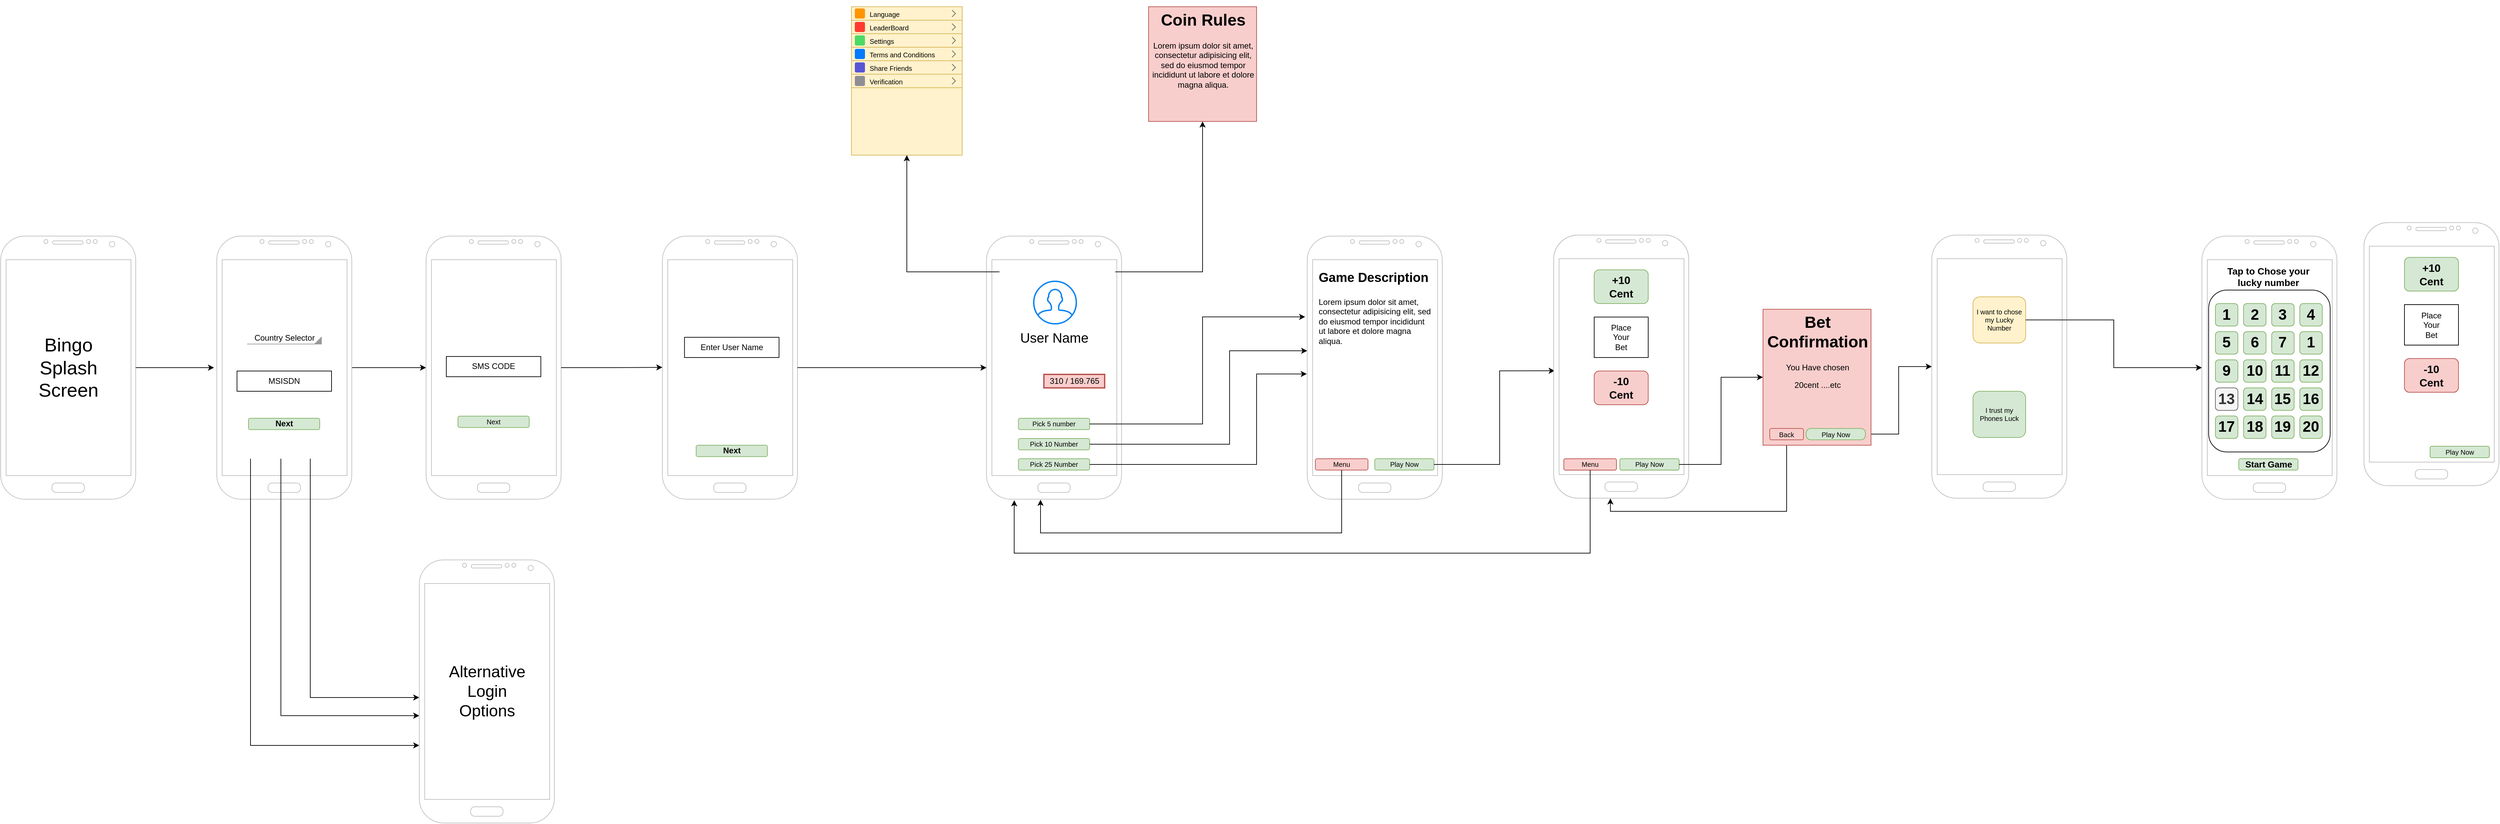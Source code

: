<mxfile version="13.0.6" type="github">
  <diagram id="hyMBlP3Ab5VuCvEYyF4_" name="Page-1">
    <mxGraphModel dx="131" dy="1626" grid="1" gridSize="10" guides="1" tooltips="1" connect="1" arrows="1" fold="1" page="1" pageScale="1" pageWidth="850" pageHeight="1100" math="0" shadow="0">
      <root>
        <mxCell id="0" />
        <mxCell id="1" parent="0" />
        <mxCell id="mvTbUv54LLQ37Vtnu26t-1" value="" style="group" vertex="1" connectable="0" parent="1">
          <mxGeometry x="940" y="120" width="200" height="390" as="geometry" />
        </mxCell>
        <mxCell id="mvTbUv54LLQ37Vtnu26t-2" value="" style="group" vertex="1" connectable="0" parent="mvTbUv54LLQ37Vtnu26t-1">
          <mxGeometry width="200" height="390" as="geometry" />
        </mxCell>
        <mxCell id="mvTbUv54LLQ37Vtnu26t-3" value="" style="verticalLabelPosition=bottom;verticalAlign=top;html=1;shadow=0;dashed=0;strokeWidth=1;shape=mxgraph.android.phone2;strokeColor=#c0c0c0;rounded=0;comic=0;fillColor=none;gradientColor=#ffffff;" vertex="1" parent="mvTbUv54LLQ37Vtnu26t-2">
          <mxGeometry width="200" height="390" as="geometry" />
        </mxCell>
        <mxCell id="mvTbUv54LLQ37Vtnu26t-4" value="&lt;div style=&quot;font-size: 28px&quot;&gt;Bingo&lt;/div&gt;&lt;div style=&quot;font-size: 28px&quot;&gt;&lt;font style=&quot;font-size: 28px&quot;&gt;Splash &lt;br&gt;&lt;/font&gt;&lt;/div&gt;&lt;div style=&quot;font-size: 28px&quot;&gt;&lt;font style=&quot;font-size: 28px&quot;&gt;Screen&lt;br&gt;&lt;/font&gt;&lt;/div&gt;" style="text;html=1;align=center;verticalAlign=middle;resizable=0;points=[];autosize=1;strokeWidth=7;" vertex="1" parent="mvTbUv54LLQ37Vtnu26t-2">
          <mxGeometry x="50" y="170" width="100" height="50" as="geometry" />
        </mxCell>
        <mxCell id="mvTbUv54LLQ37Vtnu26t-70" style="edgeStyle=orthogonalEdgeStyle;rounded=0;orthogonalLoop=1;jettySize=auto;html=1;" edge="1" parent="1" source="mvTbUv54LLQ37Vtnu26t-5" target="mvTbUv54LLQ37Vtnu26t-21">
          <mxGeometry relative="1" as="geometry" />
        </mxCell>
        <mxCell id="mvTbUv54LLQ37Vtnu26t-5" value="" style="verticalLabelPosition=bottom;verticalAlign=top;html=1;shadow=0;dashed=0;strokeWidth=1;shape=mxgraph.android.phone2;strokeColor=#c0c0c0;" vertex="1" parent="1">
          <mxGeometry x="1260" y="120" width="200" height="390" as="geometry" />
        </mxCell>
        <mxCell id="mvTbUv54LLQ37Vtnu26t-6" value="MSISDN" style="rounded=0;whiteSpace=wrap;html=1;" vertex="1" parent="1">
          <mxGeometry x="1290" y="320" width="140" height="30" as="geometry" />
        </mxCell>
        <mxCell id="mvTbUv54LLQ37Vtnu26t-7" value="&lt;b&gt;&lt;font style=&quot;font-size: 12px&quot;&gt;Next&lt;/font&gt;&lt;/b&gt;" style="rounded=1;html=1;shadow=0;dashed=0;whiteSpace=wrap;fontSize=10;fillColor=#d5e8d4;align=center;strokeColor=#82b366;" vertex="1" parent="1">
          <mxGeometry x="1307" y="390" width="105.5" height="16.88" as="geometry" />
        </mxCell>
        <mxCell id="mvTbUv54LLQ37Vtnu26t-8" value="Country Selector" style="strokeWidth=1;html=1;shadow=0;dashed=0;shape=mxgraph.android.spinner2;align=center;fillColor=#999999;strokeColor=#999999;verticalAlign=bottom" vertex="1" parent="1">
          <mxGeometry x="1305" y="270" width="110" height="10" as="geometry" />
        </mxCell>
        <mxCell id="mvTbUv54LLQ37Vtnu26t-16" style="edgeStyle=orthogonalEdgeStyle;rounded=0;orthogonalLoop=1;jettySize=auto;html=1;entryX=0;entryY=0.705;entryDx=0;entryDy=0;entryPerimeter=0;" edge="1" parent="1" source="mvTbUv54LLQ37Vtnu26t-9" target="mvTbUv54LLQ37Vtnu26t-14">
          <mxGeometry relative="1" as="geometry">
            <Array as="points">
              <mxPoint x="1310" y="875" />
            </Array>
          </mxGeometry>
        </mxCell>
        <mxCell id="mvTbUv54LLQ37Vtnu26t-9" value="" style="shape=image;html=1;verticalAlign=top;verticalLabelPosition=bottom;labelBackgroundColor=#ffffff;imageAspect=0;aspect=fixed;image=https://cdn1.iconfinder.com/data/icons/logotypes/32/circle-facebook_-128.png" vertex="1" parent="1">
          <mxGeometry x="1296" y="422" width="28" height="28" as="geometry" />
        </mxCell>
        <mxCell id="mvTbUv54LLQ37Vtnu26t-17" style="edgeStyle=orthogonalEdgeStyle;rounded=0;orthogonalLoop=1;jettySize=auto;html=1;entryX=0;entryY=0.592;entryDx=0;entryDy=0;entryPerimeter=0;" edge="1" parent="1" source="mvTbUv54LLQ37Vtnu26t-10" target="mvTbUv54LLQ37Vtnu26t-14">
          <mxGeometry relative="1" as="geometry">
            <Array as="points">
              <mxPoint x="1355" y="831" />
            </Array>
          </mxGeometry>
        </mxCell>
        <mxCell id="mvTbUv54LLQ37Vtnu26t-10" value="" style="shape=image;html=1;verticalAlign=top;verticalLabelPosition=bottom;labelBackgroundColor=#ffffff;imageAspect=0;aspect=fixed;image=https://cdn3.iconfinder.com/data/icons/peelicons-vol-1/50/Google_-128.png" vertex="1" parent="1">
          <mxGeometry x="1341" y="422" width="28" height="28" as="geometry" />
        </mxCell>
        <mxCell id="mvTbUv54LLQ37Vtnu26t-18" style="edgeStyle=orthogonalEdgeStyle;rounded=0;orthogonalLoop=1;jettySize=auto;html=1;entryX=0;entryY=0.523;entryDx=0;entryDy=0;entryPerimeter=0;" edge="1" parent="1" source="mvTbUv54LLQ37Vtnu26t-11" target="mvTbUv54LLQ37Vtnu26t-14">
          <mxGeometry relative="1" as="geometry">
            <Array as="points">
              <mxPoint x="1399" y="804" />
            </Array>
          </mxGeometry>
        </mxCell>
        <mxCell id="mvTbUv54LLQ37Vtnu26t-11" value="" style="shape=image;html=1;verticalAlign=top;verticalLabelPosition=bottom;labelBackgroundColor=#ffffff;imageAspect=0;aspect=fixed;image=https://cdn3.iconfinder.com/data/icons/peelicons-vol-1/50/Mail-128.png" vertex="1" parent="1">
          <mxGeometry x="1384.5" y="422" width="28" height="28" as="geometry" />
        </mxCell>
        <mxCell id="mvTbUv54LLQ37Vtnu26t-12" style="edgeStyle=orthogonalEdgeStyle;rounded=0;orthogonalLoop=1;jettySize=auto;html=1;entryX=-0.02;entryY=0.5;entryDx=0;entryDy=0;entryPerimeter=0;" edge="1" parent="1" source="mvTbUv54LLQ37Vtnu26t-3" target="mvTbUv54LLQ37Vtnu26t-5">
          <mxGeometry relative="1" as="geometry" />
        </mxCell>
        <mxCell id="mvTbUv54LLQ37Vtnu26t-13" value="" style="group" vertex="1" connectable="0" parent="1">
          <mxGeometry x="1560" y="600" width="200" height="390" as="geometry" />
        </mxCell>
        <mxCell id="mvTbUv54LLQ37Vtnu26t-14" value="" style="verticalLabelPosition=bottom;verticalAlign=top;html=1;shadow=0;dashed=0;strokeWidth=1;shape=mxgraph.android.phone2;strokeColor=#c0c0c0;rounded=0;comic=0;fillColor=none;gradientColor=#ffffff;" vertex="1" parent="mvTbUv54LLQ37Vtnu26t-13">
          <mxGeometry width="200" height="390" as="geometry" />
        </mxCell>
        <mxCell id="mvTbUv54LLQ37Vtnu26t-15" value="&lt;div style=&quot;font-size: 24px&quot;&gt;&lt;font style=&quot;font-size: 24px&quot;&gt;Alternative&lt;/font&gt;&lt;/div&gt;&lt;div style=&quot;font-size: 24px&quot;&gt;&lt;font style=&quot;font-size: 24px&quot;&gt;Login&lt;/font&gt;&lt;/div&gt;&lt;div style=&quot;font-size: 24px&quot;&gt;&lt;font style=&quot;font-size: 24px&quot;&gt;Options&lt;br&gt;&lt;/font&gt;&lt;/div&gt;" style="text;html=1;align=center;verticalAlign=middle;resizable=0;points=[];autosize=1;strokeWidth=7;" vertex="1" parent="mvTbUv54LLQ37Vtnu26t-13">
          <mxGeometry x="35" y="170" width="130" height="50" as="geometry" />
        </mxCell>
        <mxCell id="mvTbUv54LLQ37Vtnu26t-19" value="" style="group" vertex="1" connectable="0" parent="1">
          <mxGeometry x="1570" y="120" width="200" height="390" as="geometry" />
        </mxCell>
        <mxCell id="mvTbUv54LLQ37Vtnu26t-20" value="" style="group" vertex="1" connectable="0" parent="mvTbUv54LLQ37Vtnu26t-19">
          <mxGeometry width="200" height="390" as="geometry" />
        </mxCell>
        <mxCell id="mvTbUv54LLQ37Vtnu26t-21" value="" style="verticalLabelPosition=bottom;verticalAlign=top;html=1;shadow=0;dashed=0;strokeWidth=1;shape=mxgraph.android.phone2;strokeColor=#c0c0c0;" vertex="1" parent="mvTbUv54LLQ37Vtnu26t-20">
          <mxGeometry width="200" height="390" as="geometry" />
        </mxCell>
        <mxCell id="mvTbUv54LLQ37Vtnu26t-22" value="SMS CODE" style="rounded=0;whiteSpace=wrap;html=1;" vertex="1" parent="mvTbUv54LLQ37Vtnu26t-20">
          <mxGeometry x="30" y="178.44" width="140" height="30" as="geometry" />
        </mxCell>
        <mxCell id="mvTbUv54LLQ37Vtnu26t-23" value="Next" style="rounded=1;html=1;shadow=0;dashed=0;whiteSpace=wrap;fontSize=10;fillColor=#d5e8d4;align=center;strokeColor=#82b366;" vertex="1" parent="mvTbUv54LLQ37Vtnu26t-20">
          <mxGeometry x="47.25" y="266.88" width="105.5" height="16.88" as="geometry" />
        </mxCell>
        <mxCell id="mvTbUv54LLQ37Vtnu26t-25" value="" style="group" vertex="1" connectable="0" parent="1">
          <mxGeometry x="1920" y="120" width="200" height="390" as="geometry" />
        </mxCell>
        <mxCell id="mvTbUv54LLQ37Vtnu26t-26" value="" style="group" vertex="1" connectable="0" parent="mvTbUv54LLQ37Vtnu26t-25">
          <mxGeometry width="200" height="390" as="geometry" />
        </mxCell>
        <mxCell id="mvTbUv54LLQ37Vtnu26t-27" value="" style="group" vertex="1" connectable="0" parent="mvTbUv54LLQ37Vtnu26t-26">
          <mxGeometry width="200" height="390" as="geometry" />
        </mxCell>
        <mxCell id="mvTbUv54LLQ37Vtnu26t-28" value="" style="group" vertex="1" connectable="0" parent="mvTbUv54LLQ37Vtnu26t-27">
          <mxGeometry width="200" height="390" as="geometry" />
        </mxCell>
        <mxCell id="mvTbUv54LLQ37Vtnu26t-29" value="" style="verticalLabelPosition=bottom;verticalAlign=top;html=1;shadow=0;dashed=0;strokeWidth=1;shape=mxgraph.android.phone2;strokeColor=#c0c0c0;" vertex="1" parent="mvTbUv54LLQ37Vtnu26t-28">
          <mxGeometry width="200" height="390" as="geometry" />
        </mxCell>
        <mxCell id="mvTbUv54LLQ37Vtnu26t-30" value="&lt;div style=&quot;font-size: 12px&quot;&gt;&lt;b&gt;&lt;font style=&quot;font-size: 12px&quot;&gt;Next&lt;/font&gt;&lt;/b&gt;&lt;/div&gt;" style="rounded=1;html=1;shadow=0;dashed=0;whiteSpace=wrap;fontSize=10;fillColor=#d5e8d4;align=center;strokeColor=#82b366;" vertex="1" parent="mvTbUv54LLQ37Vtnu26t-28">
          <mxGeometry x="50" y="310" width="105.5" height="16.88" as="geometry" />
        </mxCell>
        <mxCell id="mvTbUv54LLQ37Vtnu26t-31" value="Enter User Name" style="rounded=0;whiteSpace=wrap;html=1;" vertex="1" parent="mvTbUv54LLQ37Vtnu26t-28">
          <mxGeometry x="32.75" y="150" width="140" height="30" as="geometry" />
        </mxCell>
        <mxCell id="mvTbUv54LLQ37Vtnu26t-34" style="edgeStyle=orthogonalEdgeStyle;rounded=0;orthogonalLoop=1;jettySize=auto;html=1;entryX=0;entryY=0.499;entryDx=0;entryDy=0;entryPerimeter=0;" edge="1" parent="1" source="mvTbUv54LLQ37Vtnu26t-21" target="mvTbUv54LLQ37Vtnu26t-29">
          <mxGeometry relative="1" as="geometry" />
        </mxCell>
        <mxCell id="mvTbUv54LLQ37Vtnu26t-35" value="" style="group" vertex="1" connectable="0" parent="1">
          <mxGeometry x="2400" y="120.0" width="200" height="390" as="geometry" />
        </mxCell>
        <mxCell id="mvTbUv54LLQ37Vtnu26t-36" value="" style="group" vertex="1" connectable="0" parent="mvTbUv54LLQ37Vtnu26t-35">
          <mxGeometry width="200" height="390" as="geometry" />
        </mxCell>
        <mxCell id="mvTbUv54LLQ37Vtnu26t-37" value="" style="verticalLabelPosition=bottom;verticalAlign=top;html=1;shadow=0;dashed=0;strokeWidth=1;shape=mxgraph.android.phone2;strokeColor=#c0c0c0;rounded=0;comic=0;fillColor=none;gradientColor=#ffffff;" vertex="1" parent="mvTbUv54LLQ37Vtnu26t-36">
          <mxGeometry width="200" height="390" as="geometry" />
        </mxCell>
        <mxCell id="mvTbUv54LLQ37Vtnu26t-38" value="&lt;div style=&quot;font-size: 20px&quot;&gt;User Name&lt;br&gt;&lt;/div&gt;" style="text;html=1;align=center;verticalAlign=middle;resizable=0;points=[];autosize=1;strokeWidth=7;" vertex="1" parent="mvTbUv54LLQ37Vtnu26t-36">
          <mxGeometry x="40" y="140" width="120" height="20" as="geometry" />
        </mxCell>
        <mxCell id="mvTbUv54LLQ37Vtnu26t-39" value="Pick 5 number" style="rounded=1;html=1;shadow=0;dashed=0;whiteSpace=wrap;fontSize=10;fillColor=#d5e8d4;align=center;strokeColor=#82b366;" vertex="1" parent="mvTbUv54LLQ37Vtnu26t-36">
          <mxGeometry x="47.25" y="270.0" width="105.5" height="16.88" as="geometry" />
        </mxCell>
        <mxCell id="mvTbUv54LLQ37Vtnu26t-40" value="Pick 10 Number" style="rounded=1;html=1;shadow=0;dashed=0;whiteSpace=wrap;fontSize=10;fillColor=#d5e8d4;align=center;strokeColor=#82b366;" vertex="1" parent="mvTbUv54LLQ37Vtnu26t-36">
          <mxGeometry x="47.25" y="300.0" width="105.5" height="16.88" as="geometry" />
        </mxCell>
        <mxCell id="mvTbUv54LLQ37Vtnu26t-41" value="Pick 25 Number" style="rounded=1;html=1;shadow=0;dashed=0;whiteSpace=wrap;fontSize=10;fillColor=#d5e8d4;align=center;strokeColor=#82b366;" vertex="1" parent="mvTbUv54LLQ37Vtnu26t-36">
          <mxGeometry x="47.25" y="330.0" width="105.5" height="16.88" as="geometry" />
        </mxCell>
        <mxCell id="mvTbUv54LLQ37Vtnu26t-42" value="" style="shape=image;html=1;verticalAlign=top;verticalLabelPosition=bottom;labelBackgroundColor=#ffffff;imageAspect=0;aspect=fixed;image=https://cdn0.iconfinder.com/data/icons/kameleon-free-pack/110/Euro-Coin-128.png" vertex="1" parent="mvTbUv54LLQ37Vtnu26t-36">
          <mxGeometry x="152.75" y="34" width="38" height="38" as="geometry" />
        </mxCell>
        <mxCell id="mvTbUv54LLQ37Vtnu26t-43" value="310 / 169.765" style="text;html=1;align=center;verticalAlign=middle;resizable=0;points=[];autosize=1;strokeWidth=2;fillColor=#f8cecc;strokeColor=#b85450;" vertex="1" parent="mvTbUv54LLQ37Vtnu26t-36">
          <mxGeometry x="85" y="205" width="90" height="20" as="geometry" />
        </mxCell>
        <mxCell id="mvTbUv54LLQ37Vtnu26t-44" value="" style="shape=image;html=1;verticalAlign=top;verticalLabelPosition=bottom;labelBackgroundColor=#ffffff;imageAspect=0;aspect=fixed;image=https://cdn2.iconfinder.com/data/icons/flat-ui-icons-24-px/24/menu-24-128.png" vertex="1" parent="mvTbUv54LLQ37Vtnu26t-36">
          <mxGeometry x="19.25" y="39" width="28" height="28" as="geometry" />
        </mxCell>
        <mxCell id="mvTbUv54LLQ37Vtnu26t-45" value="" style="shape=image;html=1;verticalAlign=top;verticalLabelPosition=bottom;labelBackgroundColor=#ffffff;imageAspect=0;aspect=fixed;image=https://cdn3.iconfinder.com/data/icons/shopping-and-retail-15/512/Crown-128.png" vertex="1" parent="mvTbUv54LLQ37Vtnu26t-36">
          <mxGeometry x="19.25" y="180" width="60" height="60" as="geometry" />
        </mxCell>
        <mxCell id="mvTbUv54LLQ37Vtnu26t-46" value="" style="html=1;verticalLabelPosition=bottom;align=center;labelBackgroundColor=#ffffff;verticalAlign=top;strokeWidth=2;strokeColor=#0080F0;shadow=0;dashed=0;shape=mxgraph.ios7.icons.user;" vertex="1" parent="mvTbUv54LLQ37Vtnu26t-36">
          <mxGeometry x="70" y="67" width="63" height="63" as="geometry" />
        </mxCell>
        <mxCell id="mvTbUv54LLQ37Vtnu26t-47" value="" style="shape=rect;strokeColor=#d6b656;fillColor=#fff2cc;shadow=0;" vertex="1" parent="1">
          <mxGeometry x="2200" y="-220" width="164" height="220" as="geometry" />
        </mxCell>
        <mxCell id="mvTbUv54LLQ37Vtnu26t-48" value="Language" style="shape=rect;strokeColor=#d6b656;fontSize=10;resizeWidth=1;align=left;spacingLeft=25;spacingTop=2;fillColor=#fff2cc;" vertex="1" parent="mvTbUv54LLQ37Vtnu26t-47">
          <mxGeometry width="164" height="20" relative="1" as="geometry" />
        </mxCell>
        <mxCell id="mvTbUv54LLQ37Vtnu26t-49" value="" style="shape=rect;rounded=1;rSize=3;strokeColor=none;fillColor=#FF9501;" vertex="1" parent="mvTbUv54LLQ37Vtnu26t-48">
          <mxGeometry y="0.5" width="15" height="15" relative="1" as="geometry">
            <mxPoint x="5" y="-7.5" as="offset" />
          </mxGeometry>
        </mxCell>
        <mxCell id="mvTbUv54LLQ37Vtnu26t-50" value="" style="shape=mxgraph.ios7.misc.right;strokeColor=#666666;" vertex="1" parent="mvTbUv54LLQ37Vtnu26t-48">
          <mxGeometry x="1" y="0.5" width="5" height="10" relative="1" as="geometry">
            <mxPoint x="-15" y="-5" as="offset" />
          </mxGeometry>
        </mxCell>
        <mxCell id="mvTbUv54LLQ37Vtnu26t-51" value="LeaderBoard" style="shape=rect;strokeColor=#d6b656;fontSize=10;resizeWidth=1;align=left;spacingLeft=25;spacingTop=2;fillColor=#fff2cc;" vertex="1" parent="mvTbUv54LLQ37Vtnu26t-47">
          <mxGeometry width="164" height="20" relative="1" as="geometry">
            <mxPoint y="20" as="offset" />
          </mxGeometry>
        </mxCell>
        <mxCell id="mvTbUv54LLQ37Vtnu26t-52" value="" style="shape=rect;rounded=1;rSize=3;strokeColor=none;fillColor=#FF3B2F;" vertex="1" parent="mvTbUv54LLQ37Vtnu26t-51">
          <mxGeometry y="0.5" width="15" height="15" relative="1" as="geometry">
            <mxPoint x="5" y="-7.5" as="offset" />
          </mxGeometry>
        </mxCell>
        <mxCell id="mvTbUv54LLQ37Vtnu26t-53" value="" style="shape=mxgraph.ios7.misc.right;strokeColor=#666666;" vertex="1" parent="mvTbUv54LLQ37Vtnu26t-51">
          <mxGeometry x="1" y="0.5" width="5" height="10" relative="1" as="geometry">
            <mxPoint x="-15" y="-5" as="offset" />
          </mxGeometry>
        </mxCell>
        <mxCell id="mvTbUv54LLQ37Vtnu26t-54" value="Settings" style="shape=rect;strokeColor=#d6b656;fontSize=10;resizeWidth=1;align=left;spacingLeft=25;spacingTop=2;fillColor=#fff2cc;" vertex="1" parent="mvTbUv54LLQ37Vtnu26t-47">
          <mxGeometry width="164" height="20" relative="1" as="geometry">
            <mxPoint y="40" as="offset" />
          </mxGeometry>
        </mxCell>
        <mxCell id="mvTbUv54LLQ37Vtnu26t-55" value="" style="shape=rect;rounded=1;rSize=3;strokeColor=none;fillColor=#4CDA64;" vertex="1" parent="mvTbUv54LLQ37Vtnu26t-54">
          <mxGeometry y="0.5" width="15" height="15" relative="1" as="geometry">
            <mxPoint x="5" y="-7.5" as="offset" />
          </mxGeometry>
        </mxCell>
        <mxCell id="mvTbUv54LLQ37Vtnu26t-56" value="" style="shape=mxgraph.ios7.misc.right;strokeColor=#666666;" vertex="1" parent="mvTbUv54LLQ37Vtnu26t-54">
          <mxGeometry x="1" y="0.5" width="5" height="10" relative="1" as="geometry">
            <mxPoint x="-15" y="-5" as="offset" />
          </mxGeometry>
        </mxCell>
        <mxCell id="mvTbUv54LLQ37Vtnu26t-57" value="Terms and Conditions" style="shape=rect;strokeColor=#d6b656;fontSize=10;resizeWidth=1;align=left;spacingLeft=25;spacingTop=2;fillColor=#fff2cc;" vertex="1" parent="mvTbUv54LLQ37Vtnu26t-47">
          <mxGeometry width="164" height="20" relative="1" as="geometry">
            <mxPoint y="60" as="offset" />
          </mxGeometry>
        </mxCell>
        <mxCell id="mvTbUv54LLQ37Vtnu26t-58" value="" style="shape=rect;rounded=1;rSize=3;strokeColor=none;fillColor=#007AFF;" vertex="1" parent="mvTbUv54LLQ37Vtnu26t-57">
          <mxGeometry y="0.5" width="15" height="15" relative="1" as="geometry">
            <mxPoint x="5" y="-7.5" as="offset" />
          </mxGeometry>
        </mxCell>
        <mxCell id="mvTbUv54LLQ37Vtnu26t-59" value="" style="shape=mxgraph.ios7.misc.right;strokeColor=#666666;" vertex="1" parent="mvTbUv54LLQ37Vtnu26t-57">
          <mxGeometry x="1" y="0.5" width="5" height="10" relative="1" as="geometry">
            <mxPoint x="-15" y="-5" as="offset" />
          </mxGeometry>
        </mxCell>
        <mxCell id="mvTbUv54LLQ37Vtnu26t-60" value="Share Friends" style="shape=rect;strokeColor=#d6b656;fontSize=10;resizeWidth=1;align=left;spacingLeft=25;spacingTop=2;fillColor=#fff2cc;" vertex="1" parent="mvTbUv54LLQ37Vtnu26t-47">
          <mxGeometry width="164" height="20" relative="1" as="geometry">
            <mxPoint y="80" as="offset" />
          </mxGeometry>
        </mxCell>
        <mxCell id="mvTbUv54LLQ37Vtnu26t-61" value="" style="shape=rect;rounded=1;rSize=3;strokeColor=none;fillColor=#5855D6;" vertex="1" parent="mvTbUv54LLQ37Vtnu26t-60">
          <mxGeometry y="0.5" width="15" height="15" relative="1" as="geometry">
            <mxPoint x="5" y="-7.5" as="offset" />
          </mxGeometry>
        </mxCell>
        <mxCell id="mvTbUv54LLQ37Vtnu26t-62" value="" style="shape=mxgraph.ios7.misc.right;strokeColor=#666666;" vertex="1" parent="mvTbUv54LLQ37Vtnu26t-60">
          <mxGeometry x="1" y="0.5" width="5" height="10" relative="1" as="geometry">
            <mxPoint x="-15" y="-5" as="offset" />
          </mxGeometry>
        </mxCell>
        <mxCell id="mvTbUv54LLQ37Vtnu26t-63" value="Verification" style="shape=rect;strokeColor=#d6b656;fontSize=10;resizeWidth=1;align=left;spacingLeft=25;spacingTop=2;fillColor=#fff2cc;" vertex="1" parent="mvTbUv54LLQ37Vtnu26t-47">
          <mxGeometry width="164" height="20" relative="1" as="geometry">
            <mxPoint y="100" as="offset" />
          </mxGeometry>
        </mxCell>
        <mxCell id="mvTbUv54LLQ37Vtnu26t-64" value="" style="shape=rect;rounded=1;rSize=3;strokeColor=none;fillColor=#8F8E94;" vertex="1" parent="mvTbUv54LLQ37Vtnu26t-63">
          <mxGeometry y="0.5" width="15" height="15" relative="1" as="geometry">
            <mxPoint x="5" y="-7.5" as="offset" />
          </mxGeometry>
        </mxCell>
        <mxCell id="mvTbUv54LLQ37Vtnu26t-65" value="" style="shape=mxgraph.ios7.misc.right;strokeColor=#666666;" vertex="1" parent="mvTbUv54LLQ37Vtnu26t-63">
          <mxGeometry x="1" y="0.5" width="5" height="10" relative="1" as="geometry">
            <mxPoint x="-15" y="-5" as="offset" />
          </mxGeometry>
        </mxCell>
        <mxCell id="mvTbUv54LLQ37Vtnu26t-66" style="edgeStyle=orthogonalEdgeStyle;rounded=0;orthogonalLoop=1;jettySize=auto;html=1;entryX=0.5;entryY=1;entryDx=0;entryDy=0;" edge="1" parent="1" source="mvTbUv54LLQ37Vtnu26t-44" target="mvTbUv54LLQ37Vtnu26t-47">
          <mxGeometry relative="1" as="geometry" />
        </mxCell>
        <mxCell id="mvTbUv54LLQ37Vtnu26t-67" value="&lt;h1 align=&quot;center&quot;&gt;Coin Rules&lt;br&gt;&lt;/h1&gt;&lt;p align=&quot;center&quot;&gt;Lorem ipsum dolor sit amet, consectetur adipisicing elit, sed do eiusmod tempor incididunt ut labore et dolore magna aliqua.&lt;/p&gt;" style="text;html=1;strokeColor=#b85450;fillColor=#f8cecc;spacing=5;spacingTop=-20;whiteSpace=wrap;overflow=hidden;rounded=0;" vertex="1" parent="1">
          <mxGeometry x="2640" y="-220.0" width="160" height="170" as="geometry" />
        </mxCell>
        <mxCell id="mvTbUv54LLQ37Vtnu26t-68" style="edgeStyle=orthogonalEdgeStyle;rounded=0;orthogonalLoop=1;jettySize=auto;html=1;entryX=0.5;entryY=1;entryDx=0;entryDy=0;" edge="1" parent="1" source="mvTbUv54LLQ37Vtnu26t-42" target="mvTbUv54LLQ37Vtnu26t-67">
          <mxGeometry relative="1" as="geometry" />
        </mxCell>
        <mxCell id="mvTbUv54LLQ37Vtnu26t-69" style="edgeStyle=orthogonalEdgeStyle;rounded=0;orthogonalLoop=1;jettySize=auto;html=1;" edge="1" parent="1" source="mvTbUv54LLQ37Vtnu26t-29" target="mvTbUv54LLQ37Vtnu26t-37">
          <mxGeometry relative="1" as="geometry" />
        </mxCell>
        <mxCell id="mvTbUv54LLQ37Vtnu26t-71" value="" style="group" vertex="1" connectable="0" parent="1">
          <mxGeometry x="2875" y="120" width="200" height="390" as="geometry" />
        </mxCell>
        <mxCell id="mvTbUv54LLQ37Vtnu26t-72" value="" style="group" vertex="1" connectable="0" parent="mvTbUv54LLQ37Vtnu26t-71">
          <mxGeometry width="200" height="390" as="geometry" />
        </mxCell>
        <mxCell id="mvTbUv54LLQ37Vtnu26t-73" value="" style="group" vertex="1" connectable="0" parent="mvTbUv54LLQ37Vtnu26t-72">
          <mxGeometry width="200" height="390" as="geometry" />
        </mxCell>
        <mxCell id="mvTbUv54LLQ37Vtnu26t-74" value="" style="group" vertex="1" connectable="0" parent="mvTbUv54LLQ37Vtnu26t-73">
          <mxGeometry width="200" height="390" as="geometry" />
        </mxCell>
        <mxCell id="mvTbUv54LLQ37Vtnu26t-75" value="" style="verticalLabelPosition=bottom;verticalAlign=top;html=1;shadow=0;dashed=0;strokeWidth=1;shape=mxgraph.android.phone2;strokeColor=#c0c0c0;" vertex="1" parent="mvTbUv54LLQ37Vtnu26t-74">
          <mxGeometry width="200" height="390" as="geometry" />
        </mxCell>
        <mxCell id="mvTbUv54LLQ37Vtnu26t-87" value="&lt;h1&gt;&lt;font style=&quot;font-size: 19px&quot;&gt;Game Description&lt;/font&gt;&lt;br&gt;&lt;/h1&gt;&lt;p&gt;Lorem ipsum dolor sit amet, consectetur adipisicing elit, sed do eiusmod tempor incididunt ut labore et dolore magna aliqua.&lt;/p&gt;" style="text;html=1;strokeColor=none;fillColor=none;spacing=5;spacingTop=-20;whiteSpace=wrap;overflow=hidden;rounded=0;" vertex="1" parent="mvTbUv54LLQ37Vtnu26t-74">
          <mxGeometry x="12.25" y="40" width="175.5" height="200" as="geometry" />
        </mxCell>
        <mxCell id="mvTbUv54LLQ37Vtnu26t-89" value="Play Now" style="rounded=1;html=1;shadow=0;dashed=0;whiteSpace=wrap;fontSize=10;fillColor=#d5e8d4;align=center;strokeColor=#82b366;" vertex="1" parent="mvTbUv54LLQ37Vtnu26t-74">
          <mxGeometry x="100" y="330" width="87.75" height="16.88" as="geometry" />
        </mxCell>
        <mxCell id="mvTbUv54LLQ37Vtnu26t-90" value="Menu" style="rounded=1;html=1;shadow=0;dashed=0;whiteSpace=wrap;fontSize=10;fillColor=#f8cecc;align=center;strokeColor=#b85450;" vertex="1" parent="mvTbUv54LLQ37Vtnu26t-74">
          <mxGeometry x="12" y="330" width="78" height="16.88" as="geometry" />
        </mxCell>
        <mxCell id="mvTbUv54LLQ37Vtnu26t-79" style="edgeStyle=orthogonalEdgeStyle;rounded=0;orthogonalLoop=1;jettySize=auto;html=1;entryX=0;entryY=0.436;entryDx=0;entryDy=0;entryPerimeter=0;" edge="1" parent="1" source="mvTbUv54LLQ37Vtnu26t-40" target="mvTbUv54LLQ37Vtnu26t-75">
          <mxGeometry relative="1" as="geometry">
            <Array as="points">
              <mxPoint x="2760" y="428" />
              <mxPoint x="2760" y="290" />
            </Array>
          </mxGeometry>
        </mxCell>
        <mxCell id="mvTbUv54LLQ37Vtnu26t-80" style="edgeStyle=orthogonalEdgeStyle;rounded=0;orthogonalLoop=1;jettySize=auto;html=1;entryX=-0.003;entryY=0.524;entryDx=0;entryDy=0;entryPerimeter=0;" edge="1" parent="1" source="mvTbUv54LLQ37Vtnu26t-41" target="mvTbUv54LLQ37Vtnu26t-75">
          <mxGeometry relative="1" as="geometry">
            <Array as="points">
              <mxPoint x="2800" y="458" />
              <mxPoint x="2800" y="324" />
            </Array>
          </mxGeometry>
        </mxCell>
        <mxCell id="mvTbUv54LLQ37Vtnu26t-88" style="edgeStyle=orthogonalEdgeStyle;rounded=0;orthogonalLoop=1;jettySize=auto;html=1;entryX=-0.015;entryY=0.307;entryDx=0;entryDy=0;entryPerimeter=0;" edge="1" parent="1" source="mvTbUv54LLQ37Vtnu26t-39" target="mvTbUv54LLQ37Vtnu26t-75">
          <mxGeometry relative="1" as="geometry">
            <Array as="points">
              <mxPoint x="2720" y="398" />
              <mxPoint x="2720" y="240" />
            </Array>
          </mxGeometry>
        </mxCell>
        <mxCell id="mvTbUv54LLQ37Vtnu26t-91" style="edgeStyle=orthogonalEdgeStyle;rounded=0;orthogonalLoop=1;jettySize=auto;html=1;entryX=0.4;entryY=1.002;entryDx=0;entryDy=0;entryPerimeter=0;" edge="1" parent="1" source="mvTbUv54LLQ37Vtnu26t-90" target="mvTbUv54LLQ37Vtnu26t-37">
          <mxGeometry relative="1" as="geometry">
            <Array as="points">
              <mxPoint x="2926" y="560" />
              <mxPoint x="2480" y="560" />
            </Array>
          </mxGeometry>
        </mxCell>
        <mxCell id="mvTbUv54LLQ37Vtnu26t-92" style="edgeStyle=orthogonalEdgeStyle;rounded=0;orthogonalLoop=1;jettySize=auto;html=1;entryX=0.008;entryY=0.516;entryDx=0;entryDy=0;entryPerimeter=0;" edge="1" parent="1" source="mvTbUv54LLQ37Vtnu26t-89" target="mvTbUv54LLQ37Vtnu26t-84">
          <mxGeometry relative="1" as="geometry">
            <Array as="points">
              <mxPoint x="3160" y="458" />
              <mxPoint x="3160" y="320" />
            </Array>
          </mxGeometry>
        </mxCell>
        <mxCell id="mvTbUv54LLQ37Vtnu26t-120" style="edgeStyle=orthogonalEdgeStyle;rounded=0;orthogonalLoop=1;jettySize=auto;html=1;entryX=0.42;entryY=1.001;entryDx=0;entryDy=0;entryPerimeter=0;" edge="1" parent="1" source="mvTbUv54LLQ37Vtnu26t-109" target="mvTbUv54LLQ37Vtnu26t-111">
          <mxGeometry relative="1" as="geometry">
            <Array as="points">
              <mxPoint x="3585" y="528" />
              <mxPoint x="3324" y="528" />
            </Array>
          </mxGeometry>
        </mxCell>
        <mxCell id="mvTbUv54LLQ37Vtnu26t-128" style="edgeStyle=orthogonalEdgeStyle;rounded=0;orthogonalLoop=1;jettySize=auto;html=1;" edge="1" parent="1" source="mvTbUv54LLQ37Vtnu26t-117" target="mvTbUv54LLQ37Vtnu26t-122">
          <mxGeometry relative="1" as="geometry" />
        </mxCell>
        <mxCell id="mvTbUv54LLQ37Vtnu26t-129" value="" style="group" vertex="1" connectable="0" parent="1">
          <mxGeometry x="4440" y="100" width="200" height="390" as="geometry" />
        </mxCell>
        <mxCell id="mvTbUv54LLQ37Vtnu26t-130" value="" style="verticalLabelPosition=bottom;verticalAlign=top;html=1;shadow=0;dashed=0;strokeWidth=1;shape=mxgraph.android.phone2;strokeColor=#c0c0c0;" vertex="1" parent="mvTbUv54LLQ37Vtnu26t-129">
          <mxGeometry width="200" height="390" as="geometry" />
        </mxCell>
        <mxCell id="mvTbUv54LLQ37Vtnu26t-131" value="&lt;div&gt;&lt;font size=&quot;1&quot;&gt;&lt;b style=&quot;font-size: 16px&quot;&gt;+10 &lt;br&gt;&lt;/b&gt;&lt;/font&gt;&lt;/div&gt;&lt;div&gt;&lt;font size=&quot;1&quot;&gt;&lt;b style=&quot;font-size: 16px&quot;&gt;Cent&lt;/b&gt;&lt;/font&gt;&lt;/div&gt;" style="rounded=1;html=1;shadow=0;dashed=0;whiteSpace=wrap;fontSize=10;fillColor=#d5e8d4;align=center;strokeColor=#82b366;" vertex="1" parent="mvTbUv54LLQ37Vtnu26t-129">
          <mxGeometry x="60" y="51.56" width="80" height="50" as="geometry" />
        </mxCell>
        <mxCell id="mvTbUv54LLQ37Vtnu26t-132" value="&lt;div&gt;Place&lt;/div&gt;&lt;div&gt;Your&lt;/div&gt;&lt;div&gt;Bet&lt;/div&gt;" style="rounded=0;whiteSpace=wrap;html=1;" vertex="1" parent="mvTbUv54LLQ37Vtnu26t-129">
          <mxGeometry x="60" y="121.56" width="80" height="60" as="geometry" />
        </mxCell>
        <mxCell id="mvTbUv54LLQ37Vtnu26t-133" value="&lt;div&gt;&lt;font size=&quot;1&quot;&gt;&lt;b style=&quot;font-size: 16px&quot;&gt;-10 &lt;br&gt;&lt;/b&gt;&lt;/font&gt;&lt;/div&gt;&lt;div&gt;&lt;font size=&quot;1&quot;&gt;&lt;b style=&quot;font-size: 16px&quot;&gt;Cent&lt;/b&gt;&lt;/font&gt;&lt;/div&gt;" style="rounded=1;html=1;shadow=0;dashed=0;whiteSpace=wrap;fontSize=10;fillColor=#f8cecc;align=center;strokeColor=#b85450;" vertex="1" parent="mvTbUv54LLQ37Vtnu26t-129">
          <mxGeometry x="60" y="201.56" width="80" height="50" as="geometry" />
        </mxCell>
        <mxCell id="mvTbUv54LLQ37Vtnu26t-135" value="Play Now" style="rounded=1;html=1;shadow=0;dashed=0;whiteSpace=wrap;fontSize=10;fillColor=#d5e8d4;align=center;strokeColor=#82b366;" vertex="1" parent="mvTbUv54LLQ37Vtnu26t-129">
          <mxGeometry x="98" y="331.56" width="87.75" height="16.88" as="geometry" />
        </mxCell>
        <mxCell id="mvTbUv54LLQ37Vtnu26t-165" value="" style="verticalLabelPosition=bottom;verticalAlign=top;html=1;shadow=0;dashed=0;strokeWidth=1;shape=mxgraph.android.phone2;strokeColor=#c0c0c0;" vertex="1" parent="1">
          <mxGeometry x="4200" y="120" width="200" height="390" as="geometry" />
        </mxCell>
        <mxCell id="mvTbUv54LLQ37Vtnu26t-167" value="" style="group" vertex="1" connectable="0" parent="1">
          <mxGeometry x="3240" y="118.44" width="200" height="390" as="geometry" />
        </mxCell>
        <mxCell id="mvTbUv54LLQ37Vtnu26t-81" value="" style="group" vertex="1" connectable="0" parent="mvTbUv54LLQ37Vtnu26t-167">
          <mxGeometry width="200" height="390" as="geometry" />
        </mxCell>
        <mxCell id="mvTbUv54LLQ37Vtnu26t-82" value="" style="group" vertex="1" connectable="0" parent="mvTbUv54LLQ37Vtnu26t-81">
          <mxGeometry width="200" height="390" as="geometry" />
        </mxCell>
        <mxCell id="mvTbUv54LLQ37Vtnu26t-83" value="" style="group" vertex="1" connectable="0" parent="mvTbUv54LLQ37Vtnu26t-82">
          <mxGeometry width="200" height="390" as="geometry" />
        </mxCell>
        <mxCell id="mvTbUv54LLQ37Vtnu26t-84" value="" style="verticalLabelPosition=bottom;verticalAlign=top;html=1;shadow=0;dashed=0;strokeWidth=1;shape=mxgraph.android.phone2;strokeColor=#c0c0c0;" vertex="1" parent="mvTbUv54LLQ37Vtnu26t-83">
          <mxGeometry width="200" height="390" as="geometry" />
        </mxCell>
        <mxCell id="mvTbUv54LLQ37Vtnu26t-85" value="&lt;div&gt;&lt;font size=&quot;1&quot;&gt;&lt;b style=&quot;font-size: 16px&quot;&gt;+10 &lt;br&gt;&lt;/b&gt;&lt;/font&gt;&lt;/div&gt;&lt;div&gt;&lt;font size=&quot;1&quot;&gt;&lt;b style=&quot;font-size: 16px&quot;&gt;Cent&lt;/b&gt;&lt;/font&gt;&lt;/div&gt;" style="rounded=1;html=1;shadow=0;dashed=0;whiteSpace=wrap;fontSize=10;fillColor=#d5e8d4;align=center;strokeColor=#82b366;" vertex="1" parent="mvTbUv54LLQ37Vtnu26t-83">
          <mxGeometry x="60" y="51.56" width="80" height="50" as="geometry" />
        </mxCell>
        <mxCell id="mvTbUv54LLQ37Vtnu26t-86" value="&lt;div&gt;Place&lt;/div&gt;&lt;div&gt;Your&lt;/div&gt;&lt;div&gt;Bet&lt;/div&gt;" style="rounded=0;whiteSpace=wrap;html=1;" vertex="1" parent="mvTbUv54LLQ37Vtnu26t-83">
          <mxGeometry x="60" y="121.56" width="80" height="60" as="geometry" />
        </mxCell>
        <mxCell id="mvTbUv54LLQ37Vtnu26t-93" value="&lt;div&gt;&lt;font size=&quot;1&quot;&gt;&lt;b style=&quot;font-size: 16px&quot;&gt;-10 &lt;br&gt;&lt;/b&gt;&lt;/font&gt;&lt;/div&gt;&lt;div&gt;&lt;font size=&quot;1&quot;&gt;&lt;b style=&quot;font-size: 16px&quot;&gt;Cent&lt;/b&gt;&lt;/font&gt;&lt;/div&gt;" style="rounded=1;html=1;shadow=0;dashed=0;whiteSpace=wrap;fontSize=10;fillColor=#f8cecc;align=center;strokeColor=#b85450;" vertex="1" parent="mvTbUv54LLQ37Vtnu26t-83">
          <mxGeometry x="60" y="201.56" width="80" height="50" as="geometry" />
        </mxCell>
        <mxCell id="mvTbUv54LLQ37Vtnu26t-104" value="Menu" style="rounded=1;html=1;shadow=0;dashed=0;whiteSpace=wrap;fontSize=10;fillColor=#f8cecc;align=center;strokeColor=#b85450;" vertex="1" parent="mvTbUv54LLQ37Vtnu26t-83">
          <mxGeometry x="15" y="331.56" width="78" height="16.88" as="geometry" />
        </mxCell>
        <mxCell id="mvTbUv54LLQ37Vtnu26t-105" value="Play Now" style="rounded=1;html=1;shadow=0;dashed=0;whiteSpace=wrap;fontSize=10;fillColor=#d5e8d4;align=center;strokeColor=#82b366;" vertex="1" parent="mvTbUv54LLQ37Vtnu26t-83">
          <mxGeometry x="98" y="331.56" width="87.75" height="16.88" as="geometry" />
        </mxCell>
        <mxCell id="mvTbUv54LLQ37Vtnu26t-110" value="" style="group" vertex="1" connectable="0" parent="mvTbUv54LLQ37Vtnu26t-167">
          <mxGeometry width="200" height="390" as="geometry" />
        </mxCell>
        <mxCell id="mvTbUv54LLQ37Vtnu26t-111" value="" style="verticalLabelPosition=bottom;verticalAlign=top;html=1;shadow=0;dashed=0;strokeWidth=1;shape=mxgraph.android.phone2;strokeColor=#c0c0c0;" vertex="1" parent="mvTbUv54LLQ37Vtnu26t-110">
          <mxGeometry width="200" height="390" as="geometry" />
        </mxCell>
        <mxCell id="mvTbUv54LLQ37Vtnu26t-112" value="&lt;div&gt;&lt;font size=&quot;1&quot;&gt;&lt;b style=&quot;font-size: 16px&quot;&gt;+10 &lt;br&gt;&lt;/b&gt;&lt;/font&gt;&lt;/div&gt;&lt;div&gt;&lt;font size=&quot;1&quot;&gt;&lt;b style=&quot;font-size: 16px&quot;&gt;Cent&lt;/b&gt;&lt;/font&gt;&lt;/div&gt;" style="rounded=1;html=1;shadow=0;dashed=0;whiteSpace=wrap;fontSize=10;fillColor=#d5e8d4;align=center;strokeColor=#82b366;" vertex="1" parent="mvTbUv54LLQ37Vtnu26t-110">
          <mxGeometry x="60" y="51.56" width="80" height="50" as="geometry" />
        </mxCell>
        <mxCell id="mvTbUv54LLQ37Vtnu26t-113" value="&lt;div&gt;Place&lt;/div&gt;&lt;div&gt;Your&lt;/div&gt;&lt;div&gt;Bet&lt;/div&gt;" style="rounded=0;whiteSpace=wrap;html=1;" vertex="1" parent="mvTbUv54LLQ37Vtnu26t-110">
          <mxGeometry x="60" y="121.56" width="80" height="60" as="geometry" />
        </mxCell>
        <mxCell id="mvTbUv54LLQ37Vtnu26t-114" value="&lt;div&gt;&lt;font size=&quot;1&quot;&gt;&lt;b style=&quot;font-size: 16px&quot;&gt;-10 &lt;br&gt;&lt;/b&gt;&lt;/font&gt;&lt;/div&gt;&lt;div&gt;&lt;font size=&quot;1&quot;&gt;&lt;b style=&quot;font-size: 16px&quot;&gt;Cent&lt;/b&gt;&lt;/font&gt;&lt;/div&gt;" style="rounded=1;html=1;shadow=0;dashed=0;whiteSpace=wrap;fontSize=10;fillColor=#f8cecc;align=center;strokeColor=#b85450;" vertex="1" parent="mvTbUv54LLQ37Vtnu26t-110">
          <mxGeometry x="60" y="201.56" width="80" height="50" as="geometry" />
        </mxCell>
        <mxCell id="mvTbUv54LLQ37Vtnu26t-115" value="Menu" style="rounded=1;html=1;shadow=0;dashed=0;whiteSpace=wrap;fontSize=10;fillColor=#f8cecc;align=center;strokeColor=#b85450;" vertex="1" parent="mvTbUv54LLQ37Vtnu26t-110">
          <mxGeometry x="15" y="331.56" width="78" height="16.88" as="geometry" />
        </mxCell>
        <mxCell id="mvTbUv54LLQ37Vtnu26t-116" value="Play Now" style="rounded=1;html=1;shadow=0;dashed=0;whiteSpace=wrap;fontSize=10;fillColor=#d5e8d4;align=center;strokeColor=#82b366;" vertex="1" parent="mvTbUv54LLQ37Vtnu26t-110">
          <mxGeometry x="98" y="331.56" width="87.75" height="16.88" as="geometry" />
        </mxCell>
        <mxCell id="mvTbUv54LLQ37Vtnu26t-168" value="" style="group" vertex="1" connectable="0" parent="1">
          <mxGeometry x="3550" y="228.44" width="160" height="201.56" as="geometry" />
        </mxCell>
        <mxCell id="mvTbUv54LLQ37Vtnu26t-107" value="&lt;h1 align=&quot;center&quot;&gt;Bet Confirmation&lt;br&gt;&lt;/h1&gt;&lt;p align=&quot;center&quot;&gt;You Have chosen&lt;/p&gt;&lt;p align=&quot;center&quot;&gt;20cent ....etc&lt;/p&gt;&lt;p align=&quot;center&quot;&gt;&lt;br&gt;&lt;/p&gt;" style="text;html=1;strokeColor=#b85450;fillColor=#f8cecc;spacing=5;spacingTop=-20;whiteSpace=wrap;overflow=hidden;rounded=0;" vertex="1" parent="mvTbUv54LLQ37Vtnu26t-168">
          <mxGeometry width="160" height="201.56" as="geometry" />
        </mxCell>
        <mxCell id="mvTbUv54LLQ37Vtnu26t-109" value="Back" style="rounded=1;html=1;shadow=0;dashed=0;whiteSpace=wrap;fontSize=10;fillColor=#f8cecc;align=center;strokeColor=#b85450;" vertex="1" parent="mvTbUv54LLQ37Vtnu26t-168">
          <mxGeometry x="10" y="176.68" width="50" height="16.88" as="geometry" />
        </mxCell>
        <mxCell id="mvTbUv54LLQ37Vtnu26t-117" value="Play Now" style="rounded=1;html=1;shadow=0;dashed=0;whiteSpace=wrap;fontSize=10;fillColor=#d5e8d4;align=center;strokeColor=#82b366;arcSize=40;" vertex="1" parent="mvTbUv54LLQ37Vtnu26t-168">
          <mxGeometry x="64" y="176.68" width="87.75" height="16.88" as="geometry" />
        </mxCell>
        <mxCell id="mvTbUv54LLQ37Vtnu26t-121" value="" style="group" vertex="1" connectable="0" parent="1">
          <mxGeometry x="3800" y="118.44" width="200" height="390" as="geometry" />
        </mxCell>
        <mxCell id="mvTbUv54LLQ37Vtnu26t-122" value="" style="verticalLabelPosition=bottom;verticalAlign=top;html=1;shadow=0;dashed=0;strokeWidth=1;shape=mxgraph.android.phone2;strokeColor=#c0c0c0;" vertex="1" parent="mvTbUv54LLQ37Vtnu26t-121">
          <mxGeometry width="200" height="390" as="geometry" />
        </mxCell>
        <mxCell id="mvTbUv54LLQ37Vtnu26t-163" value="" style="group" vertex="1" connectable="0" parent="mvTbUv54LLQ37Vtnu26t-121">
          <mxGeometry x="410" y="81.56" width="180" height="240" as="geometry" />
        </mxCell>
        <mxCell id="mvTbUv54LLQ37Vtnu26t-161" value="" style="rounded=1;whiteSpace=wrap;html=1;" vertex="1" parent="mvTbUv54LLQ37Vtnu26t-163">
          <mxGeometry width="180" height="240" as="geometry" />
        </mxCell>
        <mxCell id="mvTbUv54LLQ37Vtnu26t-162" value="" style="group" vertex="1" connectable="0" parent="mvTbUv54LLQ37Vtnu26t-163">
          <mxGeometry x="10" y="20" width="158.32" height="200" as="geometry" />
        </mxCell>
        <mxCell id="mvTbUv54LLQ37Vtnu26t-141" value="&lt;b&gt;&lt;font style=&quot;font-size: 22px&quot;&gt;1&lt;/font&gt;&lt;/b&gt;" style="rounded=1;html=1;shadow=0;dashed=0;whiteSpace=wrap;fontSize=10;fillColor=#d5e8d4;align=center;strokeColor=#82b366;" vertex="1" parent="mvTbUv54LLQ37Vtnu26t-162">
          <mxGeometry width="33.331" height="33.333" as="geometry" />
        </mxCell>
        <mxCell id="mvTbUv54LLQ37Vtnu26t-142" value="&lt;b&gt;&lt;font style=&quot;font-size: 22px&quot;&gt;2&lt;/font&gt;&lt;/b&gt;" style="rounded=1;html=1;shadow=0;dashed=0;whiteSpace=wrap;fontSize=10;fillColor=#d5e8d4;align=center;strokeColor=#82b366;" vertex="1" parent="mvTbUv54LLQ37Vtnu26t-162">
          <mxGeometry x="41.663" width="33.331" height="33.333" as="geometry" />
        </mxCell>
        <mxCell id="mvTbUv54LLQ37Vtnu26t-143" value="&lt;b&gt;&lt;font style=&quot;font-size: 22px&quot;&gt;3&lt;/font&gt;&lt;/b&gt;" style="rounded=1;html=1;shadow=0;dashed=0;whiteSpace=wrap;fontSize=10;fillColor=#d5e8d4;align=center;strokeColor=#82b366;" vertex="1" parent="mvTbUv54LLQ37Vtnu26t-162">
          <mxGeometry x="83.326" width="33.331" height="33.333" as="geometry" />
        </mxCell>
        <mxCell id="mvTbUv54LLQ37Vtnu26t-144" value="&lt;b&gt;&lt;font style=&quot;font-size: 22px&quot;&gt;4&lt;/font&gt;&lt;/b&gt;" style="rounded=1;html=1;shadow=0;dashed=0;whiteSpace=wrap;fontSize=10;fillColor=#d5e8d4;align=center;strokeColor=#82b366;" vertex="1" parent="mvTbUv54LLQ37Vtnu26t-162">
          <mxGeometry x="124.989" width="33.331" height="33.333" as="geometry" />
        </mxCell>
        <mxCell id="mvTbUv54LLQ37Vtnu26t-145" value="&lt;b&gt;&lt;font style=&quot;font-size: 22px&quot;&gt;5&lt;/font&gt;&lt;/b&gt;" style="rounded=1;html=1;shadow=0;dashed=0;whiteSpace=wrap;fontSize=10;fillColor=#d5e8d4;align=center;strokeColor=#82b366;" vertex="1" parent="mvTbUv54LLQ37Vtnu26t-162">
          <mxGeometry y="41.667" width="33.331" height="33.333" as="geometry" />
        </mxCell>
        <mxCell id="mvTbUv54LLQ37Vtnu26t-146" value="&lt;b&gt;&lt;font style=&quot;font-size: 22px&quot;&gt;6&lt;/font&gt;&lt;/b&gt;" style="rounded=1;html=1;shadow=0;dashed=0;whiteSpace=wrap;fontSize=10;fillColor=#d5e8d4;align=center;strokeColor=#82b366;" vertex="1" parent="mvTbUv54LLQ37Vtnu26t-162">
          <mxGeometry x="41.663" y="41.667" width="33.331" height="33.333" as="geometry" />
        </mxCell>
        <mxCell id="mvTbUv54LLQ37Vtnu26t-147" value="&lt;b&gt;&lt;font style=&quot;font-size: 22px&quot;&gt;7&lt;/font&gt;&lt;/b&gt;" style="rounded=1;html=1;shadow=0;dashed=0;whiteSpace=wrap;fontSize=10;fillColor=#d5e8d4;align=center;strokeColor=#82b366;" vertex="1" parent="mvTbUv54LLQ37Vtnu26t-162">
          <mxGeometry x="83.326" y="41.667" width="33.331" height="33.333" as="geometry" />
        </mxCell>
        <mxCell id="mvTbUv54LLQ37Vtnu26t-148" value="&lt;b&gt;&lt;font style=&quot;font-size: 22px&quot;&gt;1&lt;/font&gt;&lt;/b&gt;" style="rounded=1;html=1;shadow=0;dashed=0;whiteSpace=wrap;fontSize=10;fillColor=#d5e8d4;align=center;strokeColor=#82b366;" vertex="1" parent="mvTbUv54LLQ37Vtnu26t-162">
          <mxGeometry x="124.989" y="41.667" width="33.331" height="33.333" as="geometry" />
        </mxCell>
        <mxCell id="mvTbUv54LLQ37Vtnu26t-149" value="&lt;b&gt;&lt;font style=&quot;font-size: 22px&quot;&gt;9&lt;/font&gt;&lt;/b&gt;" style="rounded=1;html=1;shadow=0;dashed=0;whiteSpace=wrap;fontSize=10;fillColor=#d5e8d4;align=center;strokeColor=#82b366;" vertex="1" parent="mvTbUv54LLQ37Vtnu26t-162">
          <mxGeometry y="83.333" width="33.331" height="33.333" as="geometry" />
        </mxCell>
        <mxCell id="mvTbUv54LLQ37Vtnu26t-150" value="&lt;b&gt;&lt;font style=&quot;font-size: 22px&quot;&gt;10&lt;/font&gt;&lt;/b&gt;" style="rounded=1;html=1;shadow=0;dashed=0;whiteSpace=wrap;fontSize=10;fillColor=#d5e8d4;align=center;strokeColor=#82b366;" vertex="1" parent="mvTbUv54LLQ37Vtnu26t-162">
          <mxGeometry x="41.663" y="83.333" width="33.331" height="33.333" as="geometry" />
        </mxCell>
        <mxCell id="mvTbUv54LLQ37Vtnu26t-151" value="&lt;b&gt;&lt;font style=&quot;font-size: 22px&quot;&gt;11&lt;/font&gt;&lt;/b&gt;" style="rounded=1;html=1;shadow=0;dashed=0;whiteSpace=wrap;fontSize=10;fillColor=#d5e8d4;align=center;strokeColor=#82b366;" vertex="1" parent="mvTbUv54LLQ37Vtnu26t-162">
          <mxGeometry x="83.326" y="83.333" width="33.331" height="33.333" as="geometry" />
        </mxCell>
        <mxCell id="mvTbUv54LLQ37Vtnu26t-152" value="&lt;b&gt;&lt;font style=&quot;font-size: 22px&quot;&gt;12&lt;/font&gt;&lt;/b&gt;" style="rounded=1;html=1;shadow=0;dashed=0;whiteSpace=wrap;fontSize=10;fillColor=#d5e8d4;align=center;strokeColor=#82b366;" vertex="1" parent="mvTbUv54LLQ37Vtnu26t-162">
          <mxGeometry x="124.989" y="83.333" width="33.331" height="33.333" as="geometry" />
        </mxCell>
        <mxCell id="mvTbUv54LLQ37Vtnu26t-153" value="&lt;b&gt;&lt;font style=&quot;font-size: 22px&quot;&gt;13&lt;/font&gt;&lt;/b&gt;" style="rounded=1;html=1;shadow=0;dashed=0;whiteSpace=wrap;fontSize=10;fillColor=#f5f5f5;align=center;strokeColor=#666666;fontColor=#333333;" vertex="1" parent="mvTbUv54LLQ37Vtnu26t-162">
          <mxGeometry y="125" width="33.331" height="33.333" as="geometry" />
        </mxCell>
        <mxCell id="mvTbUv54LLQ37Vtnu26t-154" value="&lt;b&gt;&lt;font style=&quot;font-size: 22px&quot;&gt;14&lt;/font&gt;&lt;/b&gt;" style="rounded=1;html=1;shadow=0;dashed=0;whiteSpace=wrap;fontSize=10;fillColor=#d5e8d4;align=center;strokeColor=#82b366;" vertex="1" parent="mvTbUv54LLQ37Vtnu26t-162">
          <mxGeometry x="41.663" y="125" width="33.331" height="33.333" as="geometry" />
        </mxCell>
        <mxCell id="mvTbUv54LLQ37Vtnu26t-155" value="&lt;b&gt;&lt;font style=&quot;font-size: 22px&quot;&gt;15&lt;/font&gt;&lt;/b&gt;" style="rounded=1;html=1;shadow=0;dashed=0;whiteSpace=wrap;fontSize=10;fillColor=#d5e8d4;align=center;strokeColor=#82b366;" vertex="1" parent="mvTbUv54LLQ37Vtnu26t-162">
          <mxGeometry x="83.326" y="125" width="33.331" height="33.333" as="geometry" />
        </mxCell>
        <mxCell id="mvTbUv54LLQ37Vtnu26t-156" value="&lt;b&gt;&lt;font style=&quot;font-size: 22px&quot;&gt;16&lt;/font&gt;&lt;/b&gt;" style="rounded=1;html=1;shadow=0;dashed=0;whiteSpace=wrap;fontSize=10;fillColor=#d5e8d4;align=center;strokeColor=#82b366;" vertex="1" parent="mvTbUv54LLQ37Vtnu26t-162">
          <mxGeometry x="124.989" y="125" width="33.331" height="33.333" as="geometry" />
        </mxCell>
        <mxCell id="mvTbUv54LLQ37Vtnu26t-157" value="&lt;b&gt;&lt;font style=&quot;font-size: 22px&quot;&gt;17&lt;/font&gt;&lt;/b&gt;" style="rounded=1;html=1;shadow=0;dashed=0;whiteSpace=wrap;fontSize=10;fillColor=#d5e8d4;align=center;strokeColor=#82b366;" vertex="1" parent="mvTbUv54LLQ37Vtnu26t-162">
          <mxGeometry y="166.667" width="33.331" height="33.333" as="geometry" />
        </mxCell>
        <mxCell id="mvTbUv54LLQ37Vtnu26t-158" value="&lt;b&gt;&lt;font style=&quot;font-size: 22px&quot;&gt;18&lt;/font&gt;&lt;/b&gt;" style="rounded=1;html=1;shadow=0;dashed=0;whiteSpace=wrap;fontSize=10;fillColor=#d5e8d4;align=center;strokeColor=#82b366;" vertex="1" parent="mvTbUv54LLQ37Vtnu26t-162">
          <mxGeometry x="41.663" y="166.667" width="33.331" height="33.333" as="geometry" />
        </mxCell>
        <mxCell id="mvTbUv54LLQ37Vtnu26t-159" value="&lt;b&gt;&lt;font style=&quot;font-size: 22px&quot;&gt;19&lt;/font&gt;&lt;/b&gt;" style="rounded=1;html=1;shadow=0;dashed=0;whiteSpace=wrap;fontSize=10;fillColor=#d5e8d4;align=center;strokeColor=#82b366;" vertex="1" parent="mvTbUv54LLQ37Vtnu26t-162">
          <mxGeometry x="83.326" y="166.667" width="33.331" height="33.333" as="geometry" />
        </mxCell>
        <mxCell id="mvTbUv54LLQ37Vtnu26t-160" value="&lt;b&gt;&lt;font style=&quot;font-size: 22px&quot;&gt;20&lt;/font&gt;&lt;/b&gt;" style="rounded=1;html=1;shadow=0;dashed=0;whiteSpace=wrap;fontSize=10;fillColor=#d5e8d4;align=center;strokeColor=#82b366;" vertex="1" parent="mvTbUv54LLQ37Vtnu26t-162">
          <mxGeometry x="124.989" y="166.667" width="33.331" height="33.333" as="geometry" />
        </mxCell>
        <mxCell id="mvTbUv54LLQ37Vtnu26t-134" value="I want to chose my Lucky Number" style="rounded=1;html=1;shadow=0;dashed=0;whiteSpace=wrap;fontSize=10;fillColor=#fff2cc;align=center;strokeColor=#d6b656;" vertex="1" parent="mvTbUv54LLQ37Vtnu26t-121">
          <mxGeometry x="61" y="91.56" width="78" height="68.44" as="geometry" />
        </mxCell>
        <mxCell id="mvTbUv54LLQ37Vtnu26t-164" value="I trust my Phones Luck" style="rounded=1;html=1;shadow=0;dashed=0;whiteSpace=wrap;fontSize=10;fillColor=#d5e8d4;align=center;strokeColor=#82b366;" vertex="1" parent="mvTbUv54LLQ37Vtnu26t-121">
          <mxGeometry x="61" y="231.56" width="78" height="68.44" as="geometry" />
        </mxCell>
        <mxCell id="mvTbUv54LLQ37Vtnu26t-169" style="edgeStyle=orthogonalEdgeStyle;rounded=0;orthogonalLoop=1;jettySize=auto;html=1;" edge="1" parent="1" source="mvTbUv54LLQ37Vtnu26t-134" target="mvTbUv54LLQ37Vtnu26t-165">
          <mxGeometry relative="1" as="geometry" />
        </mxCell>
        <mxCell id="mvTbUv54LLQ37Vtnu26t-108" style="edgeStyle=orthogonalEdgeStyle;rounded=0;orthogonalLoop=1;jettySize=auto;html=1;entryX=0;entryY=0.5;entryDx=0;entryDy=0;" edge="1" parent="1" source="mvTbUv54LLQ37Vtnu26t-105" target="mvTbUv54LLQ37Vtnu26t-107">
          <mxGeometry relative="1" as="geometry" />
        </mxCell>
        <mxCell id="mvTbUv54LLQ37Vtnu26t-106" style="edgeStyle=orthogonalEdgeStyle;rounded=0;orthogonalLoop=1;jettySize=auto;html=1;entryX=0.206;entryY=1.004;entryDx=0;entryDy=0;entryPerimeter=0;" edge="1" parent="1" source="mvTbUv54LLQ37Vtnu26t-104" target="mvTbUv54LLQ37Vtnu26t-37">
          <mxGeometry relative="1" as="geometry">
            <mxPoint x="2441" y="530" as="targetPoint" />
            <Array as="points">
              <mxPoint x="3294" y="590" />
              <mxPoint x="2441" y="590" />
              <mxPoint x="2441" y="520" />
              <mxPoint x="2441" y="520" />
            </Array>
          </mxGeometry>
        </mxCell>
        <mxCell id="mvTbUv54LLQ37Vtnu26t-173" value="&lt;font style=&quot;font-size: 14px&quot;&gt;&lt;b&gt;Tap to Chose your lucky number&lt;/b&gt;&lt;/font&gt;" style="text;html=1;strokeColor=none;fillColor=none;align=center;verticalAlign=middle;whiteSpace=wrap;rounded=0;" vertex="1" parent="1">
          <mxGeometry x="4217" y="160" width="163" height="40" as="geometry" />
        </mxCell>
        <mxCell id="mvTbUv54LLQ37Vtnu26t-174" value="" style="group" vertex="1" connectable="0" parent="1">
          <mxGeometry x="4440" y="100" width="200" height="390" as="geometry" />
        </mxCell>
        <mxCell id="mvTbUv54LLQ37Vtnu26t-175" value="" style="verticalLabelPosition=bottom;verticalAlign=top;html=1;shadow=0;dashed=0;strokeWidth=1;shape=mxgraph.android.phone2;strokeColor=#c0c0c0;" vertex="1" parent="mvTbUv54LLQ37Vtnu26t-174">
          <mxGeometry width="200" height="390" as="geometry" />
        </mxCell>
        <mxCell id="mvTbUv54LLQ37Vtnu26t-176" value="&lt;div&gt;&lt;font size=&quot;1&quot;&gt;&lt;b style=&quot;font-size: 16px&quot;&gt;+10 &lt;br&gt;&lt;/b&gt;&lt;/font&gt;&lt;/div&gt;&lt;div&gt;&lt;font size=&quot;1&quot;&gt;&lt;b style=&quot;font-size: 16px&quot;&gt;Cent&lt;/b&gt;&lt;/font&gt;&lt;/div&gt;" style="rounded=1;html=1;shadow=0;dashed=0;whiteSpace=wrap;fontSize=10;fillColor=#d5e8d4;align=center;strokeColor=#82b366;" vertex="1" parent="mvTbUv54LLQ37Vtnu26t-174">
          <mxGeometry x="60" y="51.56" width="80" height="50" as="geometry" />
        </mxCell>
        <mxCell id="mvTbUv54LLQ37Vtnu26t-177" value="&lt;div&gt;Place&lt;/div&gt;&lt;div&gt;Your&lt;/div&gt;&lt;div&gt;Bet&lt;/div&gt;" style="rounded=0;whiteSpace=wrap;html=1;" vertex="1" parent="mvTbUv54LLQ37Vtnu26t-174">
          <mxGeometry x="60" y="121.56" width="80" height="60" as="geometry" />
        </mxCell>
        <mxCell id="mvTbUv54LLQ37Vtnu26t-178" value="&lt;div&gt;&lt;font size=&quot;1&quot;&gt;&lt;b style=&quot;font-size: 16px&quot;&gt;-10 &lt;br&gt;&lt;/b&gt;&lt;/font&gt;&lt;/div&gt;&lt;div&gt;&lt;font size=&quot;1&quot;&gt;&lt;b style=&quot;font-size: 16px&quot;&gt;Cent&lt;/b&gt;&lt;/font&gt;&lt;/div&gt;" style="rounded=1;html=1;shadow=0;dashed=0;whiteSpace=wrap;fontSize=10;fillColor=#f8cecc;align=center;strokeColor=#b85450;" vertex="1" parent="mvTbUv54LLQ37Vtnu26t-174">
          <mxGeometry x="60" y="201.56" width="80" height="50" as="geometry" />
        </mxCell>
        <mxCell id="mvTbUv54LLQ37Vtnu26t-179" value="Play Now" style="rounded=1;html=1;shadow=0;dashed=0;whiteSpace=wrap;fontSize=10;fillColor=#d5e8d4;align=center;strokeColor=#82b366;" vertex="1" parent="mvTbUv54LLQ37Vtnu26t-174">
          <mxGeometry x="98" y="331.56" width="87.75" height="16.88" as="geometry" />
        </mxCell>
        <mxCell id="mvTbUv54LLQ37Vtnu26t-186" value="&lt;font size=&quot;1&quot;&gt;&lt;b style=&quot;font-size: 13px&quot;&gt;Start Game&lt;/b&gt;&lt;/font&gt;" style="rounded=1;html=1;shadow=0;dashed=0;whiteSpace=wrap;fontSize=10;fillColor=#d5e8d4;align=center;strokeColor=#82b366;" vertex="1" parent="1">
          <mxGeometry x="4254.62" y="450" width="87.75" height="16.88" as="geometry" />
        </mxCell>
      </root>
    </mxGraphModel>
  </diagram>
</mxfile>
